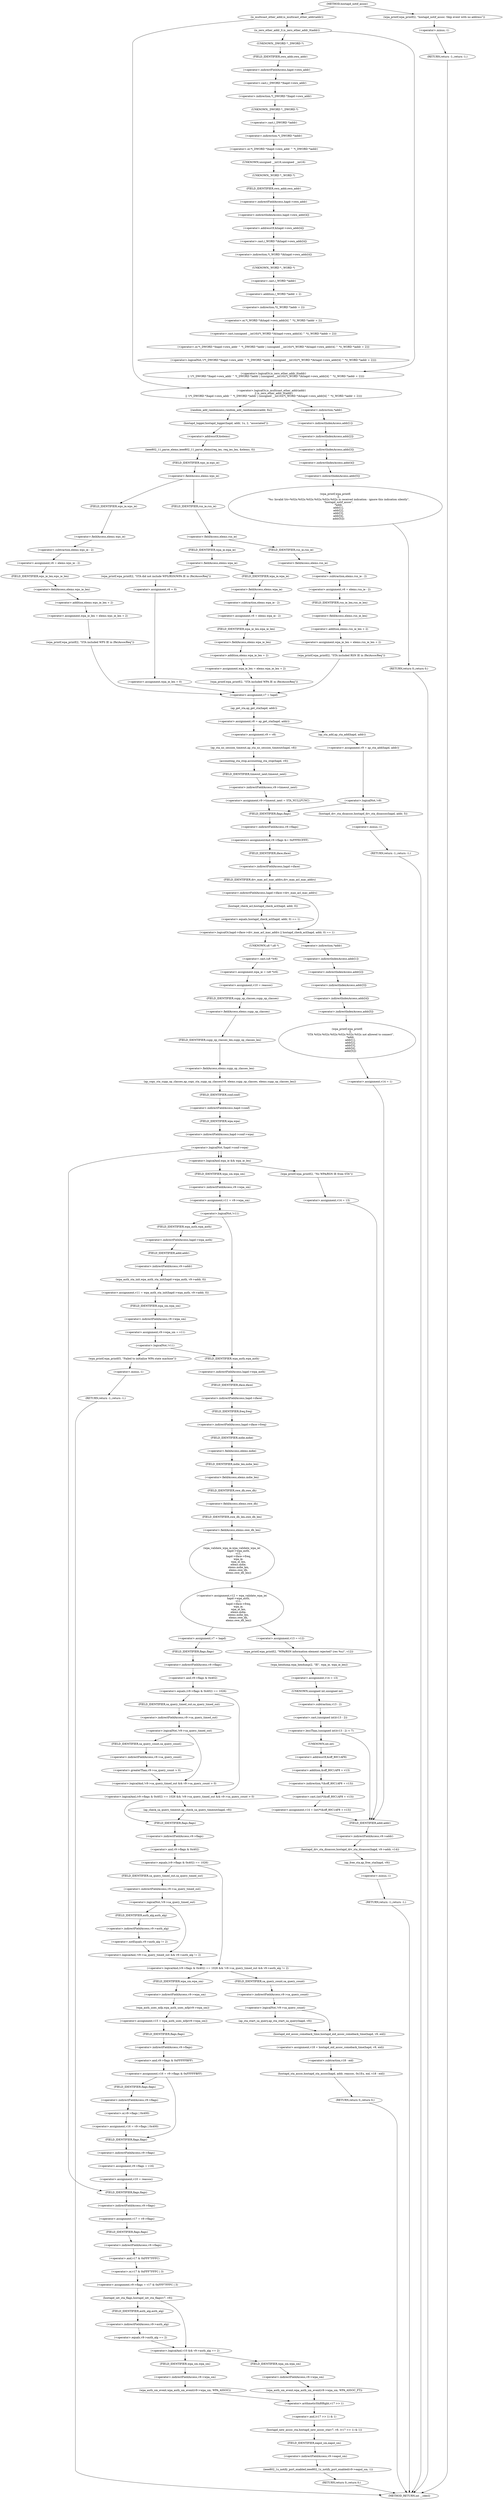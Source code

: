 digraph hostapd_notif_assoc {  
"1000146" [label = "(<operator>.logicalOr,is_multicast_ether_addr(addr)\n      || is_zero_ether_addr_0(addr)\n      || !(*(_DWORD *)hapd->own_addr ^ *(_DWORD *)addr | (unsigned __int16)(*(_WORD *)&hapd->own_addr[4] ^ *((_WORD *)addr + 2))))" ]
"1000147" [label = "(is_multicast_ether_addr,is_multicast_ether_addr(addr))" ]
"1000149" [label = "(<operator>.logicalOr,is_zero_ether_addr_0(addr)\n      || !(*(_DWORD *)hapd->own_addr ^ *(_DWORD *)addr | (unsigned __int16)(*(_WORD *)&hapd->own_addr[4] ^ *((_WORD *)addr + 2))))" ]
"1000150" [label = "(is_zero_ether_addr_0,is_zero_ether_addr_0(addr))" ]
"1000152" [label = "(<operator>.logicalNot,!(*(_DWORD *)hapd->own_addr ^ *(_DWORD *)addr | (unsigned __int16)(*(_WORD *)&hapd->own_addr[4] ^ *((_WORD *)addr + 2))))" ]
"1000153" [label = "(<operator>.or,*(_DWORD *)hapd->own_addr ^ *(_DWORD *)addr | (unsigned __int16)(*(_WORD *)&hapd->own_addr[4] ^ *((_WORD *)addr + 2)))" ]
"1000154" [label = "(<operator>.or,*(_DWORD *)hapd->own_addr ^ *(_DWORD *)addr)" ]
"1000155" [label = "(<operator>.indirection,*(_DWORD *)hapd->own_addr)" ]
"1000156" [label = "(<operator>.cast,(_DWORD *)hapd->own_addr)" ]
"1000157" [label = "(UNKNOWN,_DWORD *,_DWORD *)" ]
"1000158" [label = "(<operator>.indirectFieldAccess,hapd->own_addr)" ]
"1000160" [label = "(FIELD_IDENTIFIER,own_addr,own_addr)" ]
"1000161" [label = "(<operator>.indirection,*(_DWORD *)addr)" ]
"1000162" [label = "(<operator>.cast,(_DWORD *)addr)" ]
"1000163" [label = "(UNKNOWN,_DWORD *,_DWORD *)" ]
"1000165" [label = "(<operator>.cast,(unsigned __int16)(*(_WORD *)&hapd->own_addr[4] ^ *((_WORD *)addr + 2)))" ]
"1000166" [label = "(UNKNOWN,unsigned __int16,unsigned __int16)" ]
"1000167" [label = "(<operator>.or,*(_WORD *)&hapd->own_addr[4] ^ *((_WORD *)addr + 2))" ]
"1000168" [label = "(<operator>.indirection,*(_WORD *)&hapd->own_addr[4])" ]
"1000169" [label = "(<operator>.cast,(_WORD *)&hapd->own_addr[4])" ]
"1000170" [label = "(UNKNOWN,_WORD *,_WORD *)" ]
"1000171" [label = "(<operator>.addressOf,&hapd->own_addr[4])" ]
"1000172" [label = "(<operator>.indirectIndexAccess,hapd->own_addr[4])" ]
"1000173" [label = "(<operator>.indirectFieldAccess,hapd->own_addr)" ]
"1000175" [label = "(FIELD_IDENTIFIER,own_addr,own_addr)" ]
"1000177" [label = "(<operator>.indirection,*((_WORD *)addr + 2))" ]
"1000178" [label = "(<operator>.addition,(_WORD *)addr + 2)" ]
"1000179" [label = "(<operator>.cast,(_WORD *)addr)" ]
"1000180" [label = "(UNKNOWN,_WORD *,_WORD *)" ]
"1000184" [label = "(wpa_printf,wpa_printf(\n        2,\n        \"%s: Invalid SA=%02x:%02x:%02x:%02x:%02x:%02x in received indication - ignore this indication silently\",\n        \"hostapd_notif_assoc\",\n        *addr,\n        addr[1],\n        addr[2],\n        addr[3],\n        addr[4],\n        addr[5]))" ]
"1000188" [label = "(<operator>.indirection,*addr)" ]
"1000190" [label = "(<operator>.indirectIndexAccess,addr[1])" ]
"1000193" [label = "(<operator>.indirectIndexAccess,addr[2])" ]
"1000196" [label = "(<operator>.indirectIndexAccess,addr[3])" ]
"1000199" [label = "(<operator>.indirectIndexAccess,addr[4])" ]
"1000202" [label = "(<operator>.indirectIndexAccess,addr[5])" ]
"1000205" [label = "(RETURN,return 0;,return 0;)" ]
"1000207" [label = "(random_add_randomness,random_add_randomness(addr, 6u))" ]
"1000210" [label = "(hostapd_logger,hostapd_logger(hapd, addr, 1u, 2, \"associated\"))" ]
"1000216" [label = "(ieee802_11_parse_elems,ieee802_11_parse_elems(req_ies, req_ies_len, &elems, 0))" ]
"1000219" [label = "(<operator>.addressOf,&elems)" ]
"1000223" [label = "(<operator>.fieldAccess,elems.wps_ie)" ]
"1000225" [label = "(FIELD_IDENTIFIER,wps_ie,wps_ie)" ]
"1000227" [label = "(<operator>.assignment,v6 = elems.wps_ie - 2)" ]
"1000229" [label = "(<operator>.subtraction,elems.wps_ie - 2)" ]
"1000230" [label = "(<operator>.fieldAccess,elems.wps_ie)" ]
"1000232" [label = "(FIELD_IDENTIFIER,wps_ie,wps_ie)" ]
"1000234" [label = "(<operator>.assignment,wpa_ie_len = elems.wps_ie_len + 2)" ]
"1000236" [label = "(<operator>.addition,elems.wps_ie_len + 2)" ]
"1000237" [label = "(<operator>.fieldAccess,elems.wps_ie_len)" ]
"1000239" [label = "(FIELD_IDENTIFIER,wps_ie_len,wps_ie_len)" ]
"1000241" [label = "(wpa_printf,wpa_printf(2, \"STA included WPS IE in (Re)AssocReq\"))" ]
"1000246" [label = "(<operator>.fieldAccess,elems.rsn_ie)" ]
"1000248" [label = "(FIELD_IDENTIFIER,rsn_ie,rsn_ie)" ]
"1000250" [label = "(<operator>.assignment,v6 = elems.rsn_ie - 2)" ]
"1000252" [label = "(<operator>.subtraction,elems.rsn_ie - 2)" ]
"1000253" [label = "(<operator>.fieldAccess,elems.rsn_ie)" ]
"1000255" [label = "(FIELD_IDENTIFIER,rsn_ie,rsn_ie)" ]
"1000257" [label = "(<operator>.assignment,wpa_ie_len = elems.rsn_ie_len + 2)" ]
"1000259" [label = "(<operator>.addition,elems.rsn_ie_len + 2)" ]
"1000260" [label = "(<operator>.fieldAccess,elems.rsn_ie_len)" ]
"1000262" [label = "(FIELD_IDENTIFIER,rsn_ie_len,rsn_ie_len)" ]
"1000264" [label = "(wpa_printf,wpa_printf(2, \"STA included RSN IE in (Re)AssocReq\"))" ]
"1000269" [label = "(<operator>.fieldAccess,elems.wpa_ie)" ]
"1000271" [label = "(FIELD_IDENTIFIER,wpa_ie,wpa_ie)" ]
"1000273" [label = "(<operator>.assignment,v6 = elems.wpa_ie - 2)" ]
"1000275" [label = "(<operator>.subtraction,elems.wpa_ie - 2)" ]
"1000276" [label = "(<operator>.fieldAccess,elems.wpa_ie)" ]
"1000278" [label = "(FIELD_IDENTIFIER,wpa_ie,wpa_ie)" ]
"1000280" [label = "(<operator>.assignment,wpa_ie_len = elems.wpa_ie_len + 2)" ]
"1000282" [label = "(<operator>.addition,elems.wpa_ie_len + 2)" ]
"1000283" [label = "(<operator>.fieldAccess,elems.wpa_ie_len)" ]
"1000285" [label = "(FIELD_IDENTIFIER,wpa_ie_len,wpa_ie_len)" ]
"1000287" [label = "(wpa_printf,wpa_printf(2, \"STA included WPA IE in (Re)AssocReq\"))" ]
"1000292" [label = "(wpa_printf,wpa_printf(2, \"STA did not include WPS/RSN/WPA IE in (Re)AssocReq\"))" ]
"1000295" [label = "(<operator>.assignment,v6 = 0)" ]
"1000298" [label = "(<operator>.assignment,wpa_ie_len = 0)" ]
"1000301" [label = "(<operator>.assignment,v7 = hapd)" ]
"1000304" [label = "(<operator>.assignment,v8 = ap_get_sta(hapd, addr))" ]
"1000306" [label = "(ap_get_sta,ap_get_sta(hapd, addr))" ]
"1000312" [label = "(<operator>.assignment,v9 = v8)" ]
"1000315" [label = "(ap_sta_no_session_timeout,ap_sta_no_session_timeout(hapd, v8))" ]
"1000318" [label = "(accounting_sta_stop,accounting_sta_stop(hapd, v9))" ]
"1000321" [label = "(<operator>.assignment,v9->timeout_next = STA_NULLFUNC)" ]
"1000322" [label = "(<operator>.indirectFieldAccess,v9->timeout_next)" ]
"1000324" [label = "(FIELD_IDENTIFIER,timeout_next,timeout_next)" ]
"1000328" [label = "(<operator>.assignment,v9 = ap_sta_add(hapd, addr))" ]
"1000330" [label = "(ap_sta_add,ap_sta_add(hapd, addr))" ]
"1000334" [label = "(<operator>.logicalNot,!v9)" ]
"1000337" [label = "(hostapd_drv_sta_disassoc,hostapd_drv_sta_disassoc(hapd, addr, 5))" ]
"1000341" [label = "(RETURN,return -1;,return -1;)" ]
"1000342" [label = "(<operator>.minus,-1)" ]
"1000344" [label = "(<operators>.assignmentAnd,v9->flags &= 0xFFFECFFF)" ]
"1000345" [label = "(<operator>.indirectFieldAccess,v9->flags)" ]
"1000347" [label = "(FIELD_IDENTIFIER,flags,flags)" ]
"1000350" [label = "(<operator>.logicalOr,hapd->iface->drv_max_acl_mac_addrs || hostapd_check_acl(hapd, addr, 0) == 1)" ]
"1000351" [label = "(<operator>.indirectFieldAccess,hapd->iface->drv_max_acl_mac_addrs)" ]
"1000352" [label = "(<operator>.indirectFieldAccess,hapd->iface)" ]
"1000354" [label = "(FIELD_IDENTIFIER,iface,iface)" ]
"1000355" [label = "(FIELD_IDENTIFIER,drv_max_acl_mac_addrs,drv_max_acl_mac_addrs)" ]
"1000356" [label = "(<operator>.equals,hostapd_check_acl(hapd, addr, 0) == 1)" ]
"1000357" [label = "(hostapd_check_acl,hostapd_check_acl(hapd, addr, 0))" ]
"1000363" [label = "(<operator>.assignment,wpa_ie = (u8 *)v6)" ]
"1000365" [label = "(<operator>.cast,(u8 *)v6)" ]
"1000366" [label = "(UNKNOWN,u8 *,u8 *)" ]
"1000368" [label = "(<operator>.assignment,v10 = reassoc)" ]
"1000371" [label = "(ap_copy_sta_supp_op_classes,ap_copy_sta_supp_op_classes(v9, elems.supp_op_classes, elems.supp_op_classes_len))" ]
"1000373" [label = "(<operator>.fieldAccess,elems.supp_op_classes)" ]
"1000375" [label = "(FIELD_IDENTIFIER,supp_op_classes,supp_op_classes)" ]
"1000376" [label = "(<operator>.fieldAccess,elems.supp_op_classes_len)" ]
"1000378" [label = "(FIELD_IDENTIFIER,supp_op_classes_len,supp_op_classes_len)" ]
"1000380" [label = "(<operator>.logicalNot,!hapd->conf->wpa)" ]
"1000381" [label = "(<operator>.indirectFieldAccess,hapd->conf->wpa)" ]
"1000382" [label = "(<operator>.indirectFieldAccess,hapd->conf)" ]
"1000384" [label = "(FIELD_IDENTIFIER,conf,conf)" ]
"1000385" [label = "(FIELD_IDENTIFIER,wpa,wpa)" ]
"1000388" [label = "(<operator>.assignment,v17 = v9->flags)" ]
"1000390" [label = "(<operator>.indirectFieldAccess,v9->flags)" ]
"1000392" [label = "(FIELD_IDENTIFIER,flags,flags)" ]
"1000393" [label = "(<operator>.assignment,v9->flags = v17 & 0xFFF7FFFC | 3)" ]
"1000394" [label = "(<operator>.indirectFieldAccess,v9->flags)" ]
"1000396" [label = "(FIELD_IDENTIFIER,flags,flags)" ]
"1000397" [label = "(<operator>.or,v17 & 0xFFF7FFFC | 3)" ]
"1000398" [label = "(<operator>.and,v17 & 0xFFF7FFFC)" ]
"1000402" [label = "(hostapd_set_sta_flags,hostapd_set_sta_flags(v7, v9))" ]
"1000406" [label = "(<operator>.logicalAnd,v10 && v9->auth_alg == 2)" ]
"1000408" [label = "(<operator>.equals,v9->auth_alg == 2)" ]
"1000409" [label = "(<operator>.indirectFieldAccess,v9->auth_alg)" ]
"1000411" [label = "(FIELD_IDENTIFIER,auth_alg,auth_alg)" ]
"1000413" [label = "(wpa_auth_sm_event,wpa_auth_sm_event(v9->wpa_sm, WPA_ASSOC_FT))" ]
"1000414" [label = "(<operator>.indirectFieldAccess,v9->wpa_sm)" ]
"1000416" [label = "(FIELD_IDENTIFIER,wpa_sm,wpa_sm)" ]
"1000419" [label = "(wpa_auth_sm_event,wpa_auth_sm_event(v9->wpa_sm, WPA_ASSOC))" ]
"1000420" [label = "(<operator>.indirectFieldAccess,v9->wpa_sm)" ]
"1000422" [label = "(FIELD_IDENTIFIER,wpa_sm,wpa_sm)" ]
"1000424" [label = "(hostapd_new_assoc_sta,hostapd_new_assoc_sta(v7, v9, (v17 >> 1) & 1))" ]
"1000427" [label = "(<operator>.and,(v17 >> 1) & 1)" ]
"1000428" [label = "(<operator>.arithmeticShiftRight,v17 >> 1)" ]
"1000432" [label = "(ieee802_1x_notify_port_enabled,ieee802_1x_notify_port_enabled(v9->eapol_sm, 1))" ]
"1000433" [label = "(<operator>.indirectFieldAccess,v9->eapol_sm)" ]
"1000435" [label = "(FIELD_IDENTIFIER,eapol_sm,eapol_sm)" ]
"1000437" [label = "(RETURN,return 0;,return 0;)" ]
"1000440" [label = "(<operator>.logicalAnd,wpa_ie && wpa_ie_len)" ]
"1000444" [label = "(<operator>.assignment,v11 = v9->wpa_sm)" ]
"1000446" [label = "(<operator>.indirectFieldAccess,v9->wpa_sm)" ]
"1000448" [label = "(FIELD_IDENTIFIER,wpa_sm,wpa_sm)" ]
"1000450" [label = "(<operator>.logicalNot,!v11)" ]
"1000453" [label = "(<operator>.assignment,v11 = wpa_auth_sta_init(hapd->wpa_auth, v9->addr, 0))" ]
"1000455" [label = "(wpa_auth_sta_init,wpa_auth_sta_init(hapd->wpa_auth, v9->addr, 0))" ]
"1000456" [label = "(<operator>.indirectFieldAccess,hapd->wpa_auth)" ]
"1000458" [label = "(FIELD_IDENTIFIER,wpa_auth,wpa_auth)" ]
"1000459" [label = "(<operator>.indirectFieldAccess,v9->addr)" ]
"1000461" [label = "(FIELD_IDENTIFIER,addr,addr)" ]
"1000463" [label = "(<operator>.assignment,v9->wpa_sm = v11)" ]
"1000464" [label = "(<operator>.indirectFieldAccess,v9->wpa_sm)" ]
"1000466" [label = "(FIELD_IDENTIFIER,wpa_sm,wpa_sm)" ]
"1000469" [label = "(<operator>.logicalNot,!v11)" ]
"1000472" [label = "(wpa_printf,wpa_printf(5, \"Failed to initialize WPA state machine\"))" ]
"1000475" [label = "(RETURN,return -1;,return -1;)" ]
"1000476" [label = "(<operator>.minus,-1)" ]
"1000478" [label = "(<operator>.assignment,v12 = wpa_validate_wpa_ie(\n                hapd->wpa_auth,\n                v11,\n                hapd->iface->freq,\n                wpa_ie,\n                wpa_ie_len,\n                elems.mdie,\n                elems.mdie_len,\n                elems.owe_dh,\n                elems.owe_dh_len))" ]
"1000480" [label = "(wpa_validate_wpa_ie,wpa_validate_wpa_ie(\n                hapd->wpa_auth,\n                v11,\n                hapd->iface->freq,\n                wpa_ie,\n                wpa_ie_len,\n                elems.mdie,\n                elems.mdie_len,\n                elems.owe_dh,\n                elems.owe_dh_len))" ]
"1000481" [label = "(<operator>.indirectFieldAccess,hapd->wpa_auth)" ]
"1000483" [label = "(FIELD_IDENTIFIER,wpa_auth,wpa_auth)" ]
"1000485" [label = "(<operator>.indirectFieldAccess,hapd->iface->freq)" ]
"1000486" [label = "(<operator>.indirectFieldAccess,hapd->iface)" ]
"1000488" [label = "(FIELD_IDENTIFIER,iface,iface)" ]
"1000489" [label = "(FIELD_IDENTIFIER,freq,freq)" ]
"1000492" [label = "(<operator>.fieldAccess,elems.mdie)" ]
"1000494" [label = "(FIELD_IDENTIFIER,mdie,mdie)" ]
"1000495" [label = "(<operator>.fieldAccess,elems.mdie_len)" ]
"1000497" [label = "(FIELD_IDENTIFIER,mdie_len,mdie_len)" ]
"1000498" [label = "(<operator>.fieldAccess,elems.owe_dh)" ]
"1000500" [label = "(FIELD_IDENTIFIER,owe_dh,owe_dh)" ]
"1000501" [label = "(<operator>.fieldAccess,elems.owe_dh_len)" ]
"1000503" [label = "(FIELD_IDENTIFIER,owe_dh_len,owe_dh_len)" ]
"1000507" [label = "(<operator>.assignment,v13 = v12)" ]
"1000510" [label = "(wpa_printf,wpa_printf(2, \"WPA/RSN information element rejected? (res %u)\", v12))" ]
"1000514" [label = "(wpa_hexdump,wpa_hexdump(2, \"IE\", wpa_ie, wpa_ie_len))" ]
"1000519" [label = "(<operator>.assignment,v14 = 13)" ]
"1000523" [label = "(<operator>.lessThan,(unsigned int)(v13 - 2) < 7)" ]
"1000524" [label = "(<operator>.cast,(unsigned int)(v13 - 2))" ]
"1000525" [label = "(UNKNOWN,unsigned int,unsigned int)" ]
"1000526" [label = "(<operator>.subtraction,v13 - 2)" ]
"1000530" [label = "(<operator>.assignment,v14 = (int)*(&off_80C1AF8 + v13))" ]
"1000532" [label = "(<operator>.cast,(int)*(&off_80C1AF8 + v13))" ]
"1000533" [label = "(UNKNOWN,int,int)" ]
"1000534" [label = "(<operator>.indirection,*(&off_80C1AF8 + v13))" ]
"1000535" [label = "(<operator>.addition,&off_80C1AF8 + v13)" ]
"1000536" [label = "(<operator>.addressOf,&off_80C1AF8)" ]
"1000540" [label = "(<operator>.assignment,v7 = hapd)" ]
"1000544" [label = "(<operator>.logicalAnd,(v9->flags & 0x402) == 1026 && !v9->sa_query_timed_out && v9->sa_query_count > 0)" ]
"1000545" [label = "(<operator>.equals,(v9->flags & 0x402) == 1026)" ]
"1000546" [label = "(<operator>.and,v9->flags & 0x402)" ]
"1000547" [label = "(<operator>.indirectFieldAccess,v9->flags)" ]
"1000549" [label = "(FIELD_IDENTIFIER,flags,flags)" ]
"1000552" [label = "(<operator>.logicalAnd,!v9->sa_query_timed_out && v9->sa_query_count > 0)" ]
"1000553" [label = "(<operator>.logicalNot,!v9->sa_query_timed_out)" ]
"1000554" [label = "(<operator>.indirectFieldAccess,v9->sa_query_timed_out)" ]
"1000556" [label = "(FIELD_IDENTIFIER,sa_query_timed_out,sa_query_timed_out)" ]
"1000557" [label = "(<operator>.greaterThan,v9->sa_query_count > 0)" ]
"1000558" [label = "(<operator>.indirectFieldAccess,v9->sa_query_count)" ]
"1000560" [label = "(FIELD_IDENTIFIER,sa_query_count,sa_query_count)" ]
"1000562" [label = "(ap_check_sa_query_timeout,ap_check_sa_query_timeout(hapd, v9))" ]
"1000566" [label = "(<operator>.logicalAnd,(v9->flags & 0x402) == 1026 && !v9->sa_query_timed_out && v9->auth_alg != 2)" ]
"1000567" [label = "(<operator>.equals,(v9->flags & 0x402) == 1026)" ]
"1000568" [label = "(<operator>.and,v9->flags & 0x402)" ]
"1000569" [label = "(<operator>.indirectFieldAccess,v9->flags)" ]
"1000571" [label = "(FIELD_IDENTIFIER,flags,flags)" ]
"1000574" [label = "(<operator>.logicalAnd,!v9->sa_query_timed_out && v9->auth_alg != 2)" ]
"1000575" [label = "(<operator>.logicalNot,!v9->sa_query_timed_out)" ]
"1000576" [label = "(<operator>.indirectFieldAccess,v9->sa_query_timed_out)" ]
"1000578" [label = "(FIELD_IDENTIFIER,sa_query_timed_out,sa_query_timed_out)" ]
"1000579" [label = "(<operator>.notEquals,v9->auth_alg != 2)" ]
"1000580" [label = "(<operator>.indirectFieldAccess,v9->auth_alg)" ]
"1000582" [label = "(FIELD_IDENTIFIER,auth_alg,auth_alg)" ]
"1000586" [label = "(<operator>.logicalNot,!v9->sa_query_count)" ]
"1000587" [label = "(<operator>.indirectFieldAccess,v9->sa_query_count)" ]
"1000589" [label = "(FIELD_IDENTIFIER,sa_query_count,sa_query_count)" ]
"1000590" [label = "(ap_sta_start_sa_query,ap_sta_start_sa_query(hapd, v9))" ]
"1000593" [label = "(<operator>.assignment,v18 = hostapd_eid_assoc_comeback_time(hapd, v9, eid))" ]
"1000595" [label = "(hostapd_eid_assoc_comeback_time,hostapd_eid_assoc_comeback_time(hapd, v9, eid))" ]
"1000599" [label = "(hostapd_sta_assoc,hostapd_sta_assoc(hapd, addr, reassoc, 0x1Eu, eid, v18 - eid))" ]
"1000605" [label = "(<operator>.subtraction,v18 - eid)" ]
"1000608" [label = "(RETURN,return 0;,return 0;)" ]
"1000610" [label = "(<operator>.assignment,v15 = wpa_auth_uses_mfp(v9->wpa_sm))" ]
"1000612" [label = "(wpa_auth_uses_mfp,wpa_auth_uses_mfp(v9->wpa_sm))" ]
"1000613" [label = "(<operator>.indirectFieldAccess,v9->wpa_sm)" ]
"1000615" [label = "(FIELD_IDENTIFIER,wpa_sm,wpa_sm)" ]
"1000616" [label = "(<operator>.assignment,v16 = v9->flags & 0xFFFFFBFF)" ]
"1000618" [label = "(<operator>.and,v9->flags & 0xFFFFFBFF)" ]
"1000619" [label = "(<operator>.indirectFieldAccess,v9->flags)" ]
"1000621" [label = "(FIELD_IDENTIFIER,flags,flags)" ]
"1000625" [label = "(<operator>.assignment,v16 = v9->flags | 0x400)" ]
"1000627" [label = "(<operator>.or,v9->flags | 0x400)" ]
"1000628" [label = "(<operator>.indirectFieldAccess,v9->flags)" ]
"1000630" [label = "(FIELD_IDENTIFIER,flags,flags)" ]
"1000632" [label = "(<operator>.assignment,v9->flags = v16)" ]
"1000633" [label = "(<operator>.indirectFieldAccess,v9->flags)" ]
"1000635" [label = "(FIELD_IDENTIFIER,flags,flags)" ]
"1000637" [label = "(<operator>.assignment,v10 = reassoc)" ]
"1000641" [label = "(wpa_printf,wpa_printf(2, \"No WPA/RSN IE from STA\"))" ]
"1000644" [label = "(<operator>.assignment,v14 = 13)" ]
"1000649" [label = "(wpa_printf,wpa_printf(\n        3,\n        \"STA %02x:%02x:%02x:%02x:%02x:%02x not allowed to connect\",\n        *addr,\n        addr[1],\n        addr[2],\n        addr[3],\n        addr[4],\n        addr[5]))" ]
"1000652" [label = "(<operator>.indirection,*addr)" ]
"1000654" [label = "(<operator>.indirectIndexAccess,addr[1])" ]
"1000657" [label = "(<operator>.indirectIndexAccess,addr[2])" ]
"1000660" [label = "(<operator>.indirectIndexAccess,addr[3])" ]
"1000663" [label = "(<operator>.indirectIndexAccess,addr[4])" ]
"1000666" [label = "(<operator>.indirectIndexAccess,addr[5])" ]
"1000669" [label = "(<operator>.assignment,v14 = 1)" ]
"1000673" [label = "(hostapd_drv_sta_disassoc,hostapd_drv_sta_disassoc(hapd, v9->addr, v14))" ]
"1000675" [label = "(<operator>.indirectFieldAccess,v9->addr)" ]
"1000677" [label = "(FIELD_IDENTIFIER,addr,addr)" ]
"1000679" [label = "(ap_free_sta,ap_free_sta(hapd, v9))" ]
"1000682" [label = "(RETURN,return -1;,return -1;)" ]
"1000683" [label = "(<operator>.minus,-1)" ]
"1000685" [label = "(wpa_printf,wpa_printf(2, \"hostapd_notif_assoc: Skip event with no address\"))" ]
"1000688" [label = "(RETURN,return -1;,return -1;)" ]
"1000689" [label = "(<operator>.minus,-1)" ]
"1000118" [label = "(METHOD,hostapd_notif_assoc)" ]
"1000691" [label = "(METHOD_RETURN,int __cdecl)" ]
  "1000146" -> "1000188" 
  "1000146" -> "1000207" 
  "1000147" -> "1000146" 
  "1000147" -> "1000150" 
  "1000149" -> "1000146" 
  "1000150" -> "1000157" 
  "1000150" -> "1000149" 
  "1000152" -> "1000149" 
  "1000153" -> "1000152" 
  "1000154" -> "1000166" 
  "1000155" -> "1000163" 
  "1000156" -> "1000155" 
  "1000157" -> "1000160" 
  "1000158" -> "1000156" 
  "1000160" -> "1000158" 
  "1000161" -> "1000154" 
  "1000162" -> "1000161" 
  "1000163" -> "1000162" 
  "1000165" -> "1000153" 
  "1000166" -> "1000170" 
  "1000167" -> "1000165" 
  "1000168" -> "1000180" 
  "1000169" -> "1000168" 
  "1000170" -> "1000175" 
  "1000171" -> "1000169" 
  "1000172" -> "1000171" 
  "1000173" -> "1000172" 
  "1000175" -> "1000173" 
  "1000177" -> "1000167" 
  "1000178" -> "1000177" 
  "1000179" -> "1000178" 
  "1000180" -> "1000179" 
  "1000184" -> "1000205" 
  "1000188" -> "1000190" 
  "1000190" -> "1000193" 
  "1000193" -> "1000196" 
  "1000196" -> "1000199" 
  "1000199" -> "1000202" 
  "1000202" -> "1000184" 
  "1000205" -> "1000691" 
  "1000207" -> "1000210" 
  "1000210" -> "1000219" 
  "1000216" -> "1000225" 
  "1000219" -> "1000216" 
  "1000223" -> "1000232" 
  "1000223" -> "1000248" 
  "1000225" -> "1000223" 
  "1000227" -> "1000239" 
  "1000229" -> "1000227" 
  "1000230" -> "1000229" 
  "1000232" -> "1000230" 
  "1000234" -> "1000241" 
  "1000236" -> "1000234" 
  "1000237" -> "1000236" 
  "1000239" -> "1000237" 
  "1000241" -> "1000301" 
  "1000246" -> "1000255" 
  "1000246" -> "1000271" 
  "1000248" -> "1000246" 
  "1000250" -> "1000262" 
  "1000252" -> "1000250" 
  "1000253" -> "1000252" 
  "1000255" -> "1000253" 
  "1000257" -> "1000264" 
  "1000259" -> "1000257" 
  "1000260" -> "1000259" 
  "1000262" -> "1000260" 
  "1000264" -> "1000301" 
  "1000269" -> "1000278" 
  "1000269" -> "1000292" 
  "1000271" -> "1000269" 
  "1000273" -> "1000285" 
  "1000275" -> "1000273" 
  "1000276" -> "1000275" 
  "1000278" -> "1000276" 
  "1000280" -> "1000287" 
  "1000282" -> "1000280" 
  "1000283" -> "1000282" 
  "1000285" -> "1000283" 
  "1000287" -> "1000301" 
  "1000292" -> "1000295" 
  "1000295" -> "1000298" 
  "1000298" -> "1000301" 
  "1000301" -> "1000306" 
  "1000304" -> "1000312" 
  "1000304" -> "1000330" 
  "1000306" -> "1000304" 
  "1000312" -> "1000315" 
  "1000315" -> "1000318" 
  "1000318" -> "1000324" 
  "1000321" -> "1000347" 
  "1000322" -> "1000321" 
  "1000324" -> "1000322" 
  "1000328" -> "1000334" 
  "1000330" -> "1000328" 
  "1000334" -> "1000337" 
  "1000334" -> "1000347" 
  "1000337" -> "1000342" 
  "1000341" -> "1000691" 
  "1000342" -> "1000341" 
  "1000344" -> "1000354" 
  "1000345" -> "1000344" 
  "1000347" -> "1000345" 
  "1000350" -> "1000366" 
  "1000350" -> "1000652" 
  "1000351" -> "1000350" 
  "1000351" -> "1000357" 
  "1000352" -> "1000355" 
  "1000354" -> "1000352" 
  "1000355" -> "1000351" 
  "1000356" -> "1000350" 
  "1000357" -> "1000356" 
  "1000363" -> "1000368" 
  "1000365" -> "1000363" 
  "1000366" -> "1000365" 
  "1000368" -> "1000375" 
  "1000371" -> "1000384" 
  "1000373" -> "1000378" 
  "1000375" -> "1000373" 
  "1000376" -> "1000371" 
  "1000378" -> "1000376" 
  "1000380" -> "1000392" 
  "1000380" -> "1000440" 
  "1000380" -> "1000440" 
  "1000381" -> "1000380" 
  "1000382" -> "1000385" 
  "1000384" -> "1000382" 
  "1000385" -> "1000381" 
  "1000388" -> "1000396" 
  "1000390" -> "1000388" 
  "1000392" -> "1000390" 
  "1000393" -> "1000402" 
  "1000394" -> "1000398" 
  "1000396" -> "1000394" 
  "1000397" -> "1000393" 
  "1000398" -> "1000397" 
  "1000402" -> "1000406" 
  "1000402" -> "1000411" 
  "1000406" -> "1000416" 
  "1000406" -> "1000422" 
  "1000408" -> "1000406" 
  "1000409" -> "1000408" 
  "1000411" -> "1000409" 
  "1000413" -> "1000428" 
  "1000414" -> "1000413" 
  "1000416" -> "1000414" 
  "1000419" -> "1000428" 
  "1000420" -> "1000419" 
  "1000422" -> "1000420" 
  "1000424" -> "1000435" 
  "1000427" -> "1000424" 
  "1000428" -> "1000427" 
  "1000432" -> "1000437" 
  "1000433" -> "1000432" 
  "1000435" -> "1000433" 
  "1000437" -> "1000691" 
  "1000440" -> "1000448" 
  "1000440" -> "1000641" 
  "1000444" -> "1000450" 
  "1000446" -> "1000444" 
  "1000448" -> "1000446" 
  "1000450" -> "1000458" 
  "1000450" -> "1000483" 
  "1000453" -> "1000466" 
  "1000455" -> "1000453" 
  "1000456" -> "1000461" 
  "1000458" -> "1000456" 
  "1000459" -> "1000455" 
  "1000461" -> "1000459" 
  "1000463" -> "1000469" 
  "1000464" -> "1000463" 
  "1000466" -> "1000464" 
  "1000469" -> "1000472" 
  "1000469" -> "1000483" 
  "1000472" -> "1000476" 
  "1000475" -> "1000691" 
  "1000476" -> "1000475" 
  "1000478" -> "1000507" 
  "1000478" -> "1000540" 
  "1000480" -> "1000478" 
  "1000481" -> "1000488" 
  "1000483" -> "1000481" 
  "1000485" -> "1000494" 
  "1000486" -> "1000489" 
  "1000488" -> "1000486" 
  "1000489" -> "1000485" 
  "1000492" -> "1000497" 
  "1000494" -> "1000492" 
  "1000495" -> "1000500" 
  "1000497" -> "1000495" 
  "1000498" -> "1000503" 
  "1000500" -> "1000498" 
  "1000501" -> "1000480" 
  "1000503" -> "1000501" 
  "1000507" -> "1000510" 
  "1000510" -> "1000514" 
  "1000514" -> "1000519" 
  "1000519" -> "1000525" 
  "1000523" -> "1000533" 
  "1000523" -> "1000677" 
  "1000524" -> "1000523" 
  "1000525" -> "1000526" 
  "1000526" -> "1000524" 
  "1000530" -> "1000677" 
  "1000532" -> "1000530" 
  "1000533" -> "1000536" 
  "1000534" -> "1000532" 
  "1000535" -> "1000534" 
  "1000536" -> "1000535" 
  "1000540" -> "1000549" 
  "1000544" -> "1000562" 
  "1000544" -> "1000571" 
  "1000545" -> "1000544" 
  "1000545" -> "1000556" 
  "1000546" -> "1000545" 
  "1000547" -> "1000546" 
  "1000549" -> "1000547" 
  "1000552" -> "1000544" 
  "1000553" -> "1000552" 
  "1000553" -> "1000560" 
  "1000554" -> "1000553" 
  "1000556" -> "1000554" 
  "1000557" -> "1000552" 
  "1000558" -> "1000557" 
  "1000560" -> "1000558" 
  "1000562" -> "1000571" 
  "1000566" -> "1000589" 
  "1000566" -> "1000615" 
  "1000567" -> "1000566" 
  "1000567" -> "1000578" 
  "1000568" -> "1000567" 
  "1000569" -> "1000568" 
  "1000571" -> "1000569" 
  "1000574" -> "1000566" 
  "1000575" -> "1000574" 
  "1000575" -> "1000582" 
  "1000576" -> "1000575" 
  "1000578" -> "1000576" 
  "1000579" -> "1000574" 
  "1000580" -> "1000579" 
  "1000582" -> "1000580" 
  "1000586" -> "1000590" 
  "1000586" -> "1000595" 
  "1000587" -> "1000586" 
  "1000589" -> "1000587" 
  "1000590" -> "1000595" 
  "1000593" -> "1000605" 
  "1000595" -> "1000593" 
  "1000599" -> "1000608" 
  "1000605" -> "1000599" 
  "1000608" -> "1000691" 
  "1000610" -> "1000621" 
  "1000612" -> "1000610" 
  "1000613" -> "1000612" 
  "1000615" -> "1000613" 
  "1000616" -> "1000630" 
  "1000616" -> "1000635" 
  "1000618" -> "1000616" 
  "1000619" -> "1000618" 
  "1000621" -> "1000619" 
  "1000625" -> "1000635" 
  "1000627" -> "1000625" 
  "1000628" -> "1000627" 
  "1000630" -> "1000628" 
  "1000632" -> "1000637" 
  "1000633" -> "1000632" 
  "1000635" -> "1000633" 
  "1000637" -> "1000392" 
  "1000641" -> "1000644" 
  "1000644" -> "1000677" 
  "1000649" -> "1000669" 
  "1000652" -> "1000654" 
  "1000654" -> "1000657" 
  "1000657" -> "1000660" 
  "1000660" -> "1000663" 
  "1000663" -> "1000666" 
  "1000666" -> "1000649" 
  "1000669" -> "1000677" 
  "1000673" -> "1000679" 
  "1000675" -> "1000673" 
  "1000677" -> "1000675" 
  "1000679" -> "1000683" 
  "1000682" -> "1000691" 
  "1000683" -> "1000682" 
  "1000685" -> "1000689" 
  "1000688" -> "1000691" 
  "1000689" -> "1000688" 
  "1000118" -> "1000147" 
  "1000118" -> "1000685" 
}
